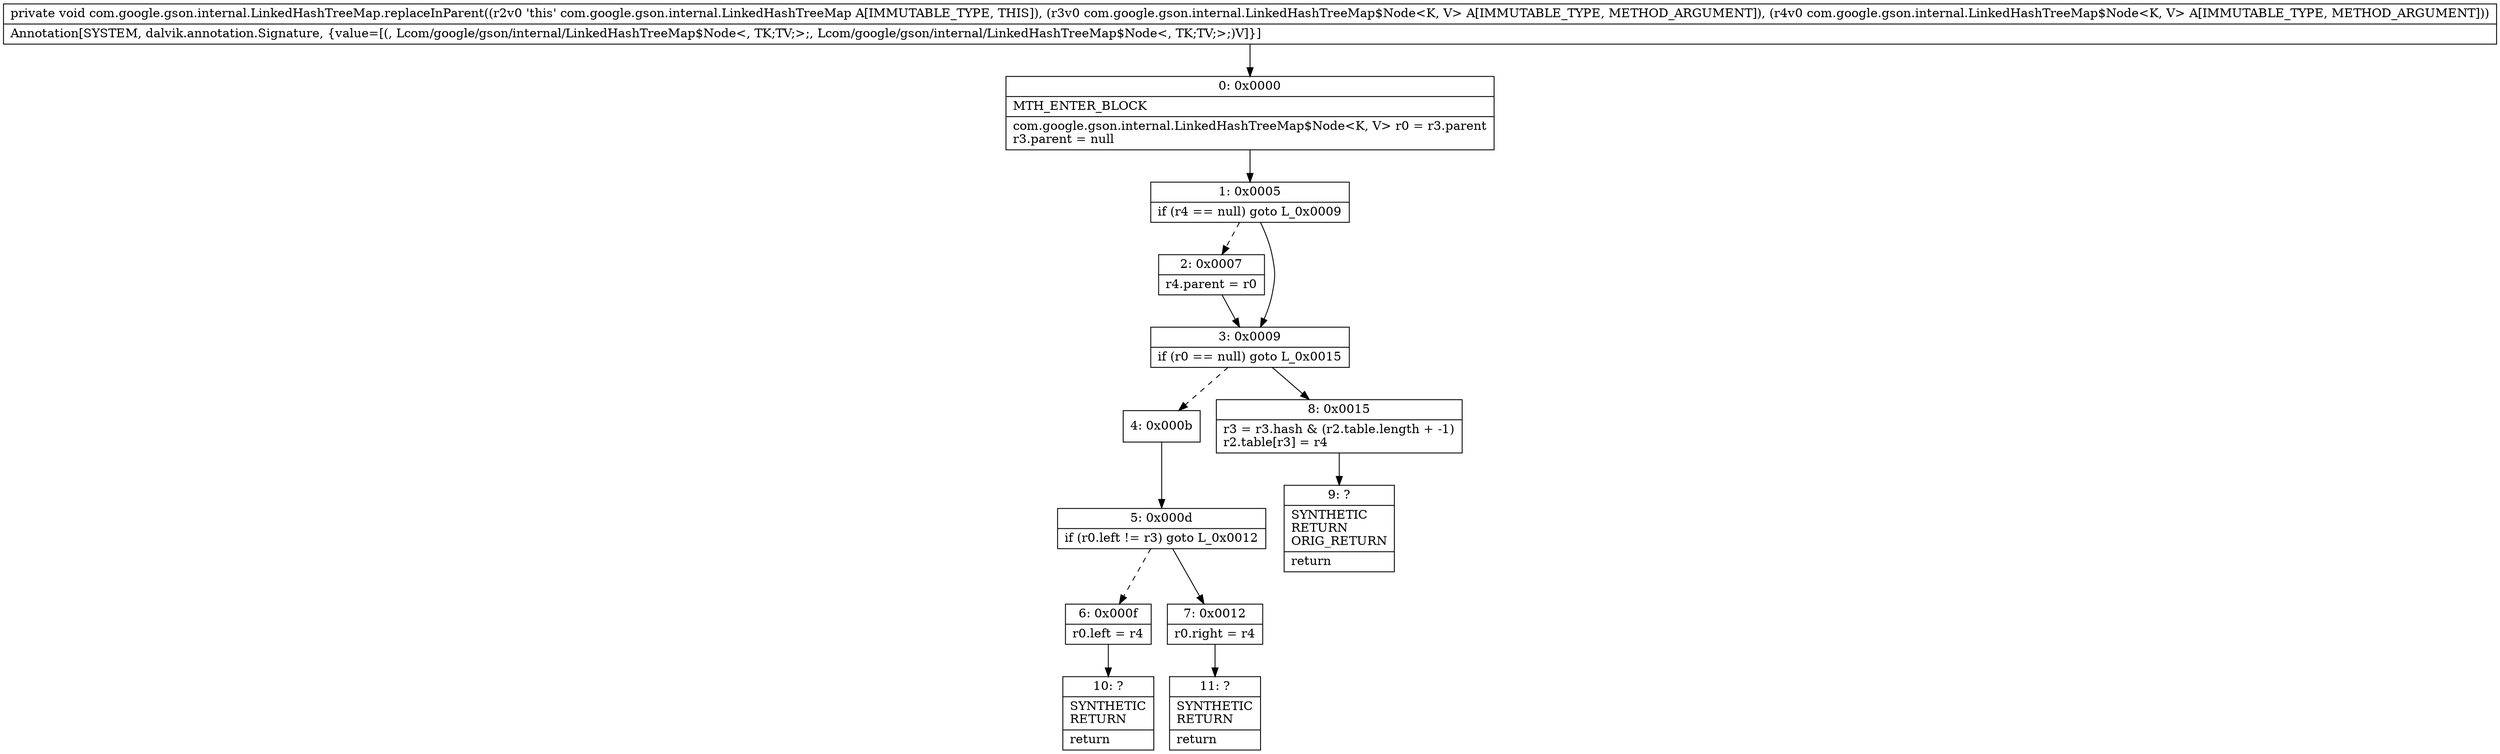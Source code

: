 digraph "CFG forcom.google.gson.internal.LinkedHashTreeMap.replaceInParent(Lcom\/google\/gson\/internal\/LinkedHashTreeMap$Node;Lcom\/google\/gson\/internal\/LinkedHashTreeMap$Node;)V" {
Node_0 [shape=record,label="{0\:\ 0x0000|MTH_ENTER_BLOCK\l|com.google.gson.internal.LinkedHashTreeMap$Node\<K, V\> r0 = r3.parent\lr3.parent = null\l}"];
Node_1 [shape=record,label="{1\:\ 0x0005|if (r4 == null) goto L_0x0009\l}"];
Node_2 [shape=record,label="{2\:\ 0x0007|r4.parent = r0\l}"];
Node_3 [shape=record,label="{3\:\ 0x0009|if (r0 == null) goto L_0x0015\l}"];
Node_4 [shape=record,label="{4\:\ 0x000b}"];
Node_5 [shape=record,label="{5\:\ 0x000d|if (r0.left != r3) goto L_0x0012\l}"];
Node_6 [shape=record,label="{6\:\ 0x000f|r0.left = r4\l}"];
Node_7 [shape=record,label="{7\:\ 0x0012|r0.right = r4\l}"];
Node_8 [shape=record,label="{8\:\ 0x0015|r3 = r3.hash & (r2.table.length + \-1)\lr2.table[r3] = r4\l}"];
Node_9 [shape=record,label="{9\:\ ?|SYNTHETIC\lRETURN\lORIG_RETURN\l|return\l}"];
Node_10 [shape=record,label="{10\:\ ?|SYNTHETIC\lRETURN\l|return\l}"];
Node_11 [shape=record,label="{11\:\ ?|SYNTHETIC\lRETURN\l|return\l}"];
MethodNode[shape=record,label="{private void com.google.gson.internal.LinkedHashTreeMap.replaceInParent((r2v0 'this' com.google.gson.internal.LinkedHashTreeMap A[IMMUTABLE_TYPE, THIS]), (r3v0 com.google.gson.internal.LinkedHashTreeMap$Node\<K, V\> A[IMMUTABLE_TYPE, METHOD_ARGUMENT]), (r4v0 com.google.gson.internal.LinkedHashTreeMap$Node\<K, V\> A[IMMUTABLE_TYPE, METHOD_ARGUMENT]))  | Annotation[SYSTEM, dalvik.annotation.Signature, \{value=[(, Lcom\/google\/gson\/internal\/LinkedHashTreeMap$Node\<, TK;TV;\>;, Lcom\/google\/gson\/internal\/LinkedHashTreeMap$Node\<, TK;TV;\>;)V]\}]\l}"];
MethodNode -> Node_0;
Node_0 -> Node_1;
Node_1 -> Node_2[style=dashed];
Node_1 -> Node_3;
Node_2 -> Node_3;
Node_3 -> Node_4[style=dashed];
Node_3 -> Node_8;
Node_4 -> Node_5;
Node_5 -> Node_6[style=dashed];
Node_5 -> Node_7;
Node_6 -> Node_10;
Node_7 -> Node_11;
Node_8 -> Node_9;
}

